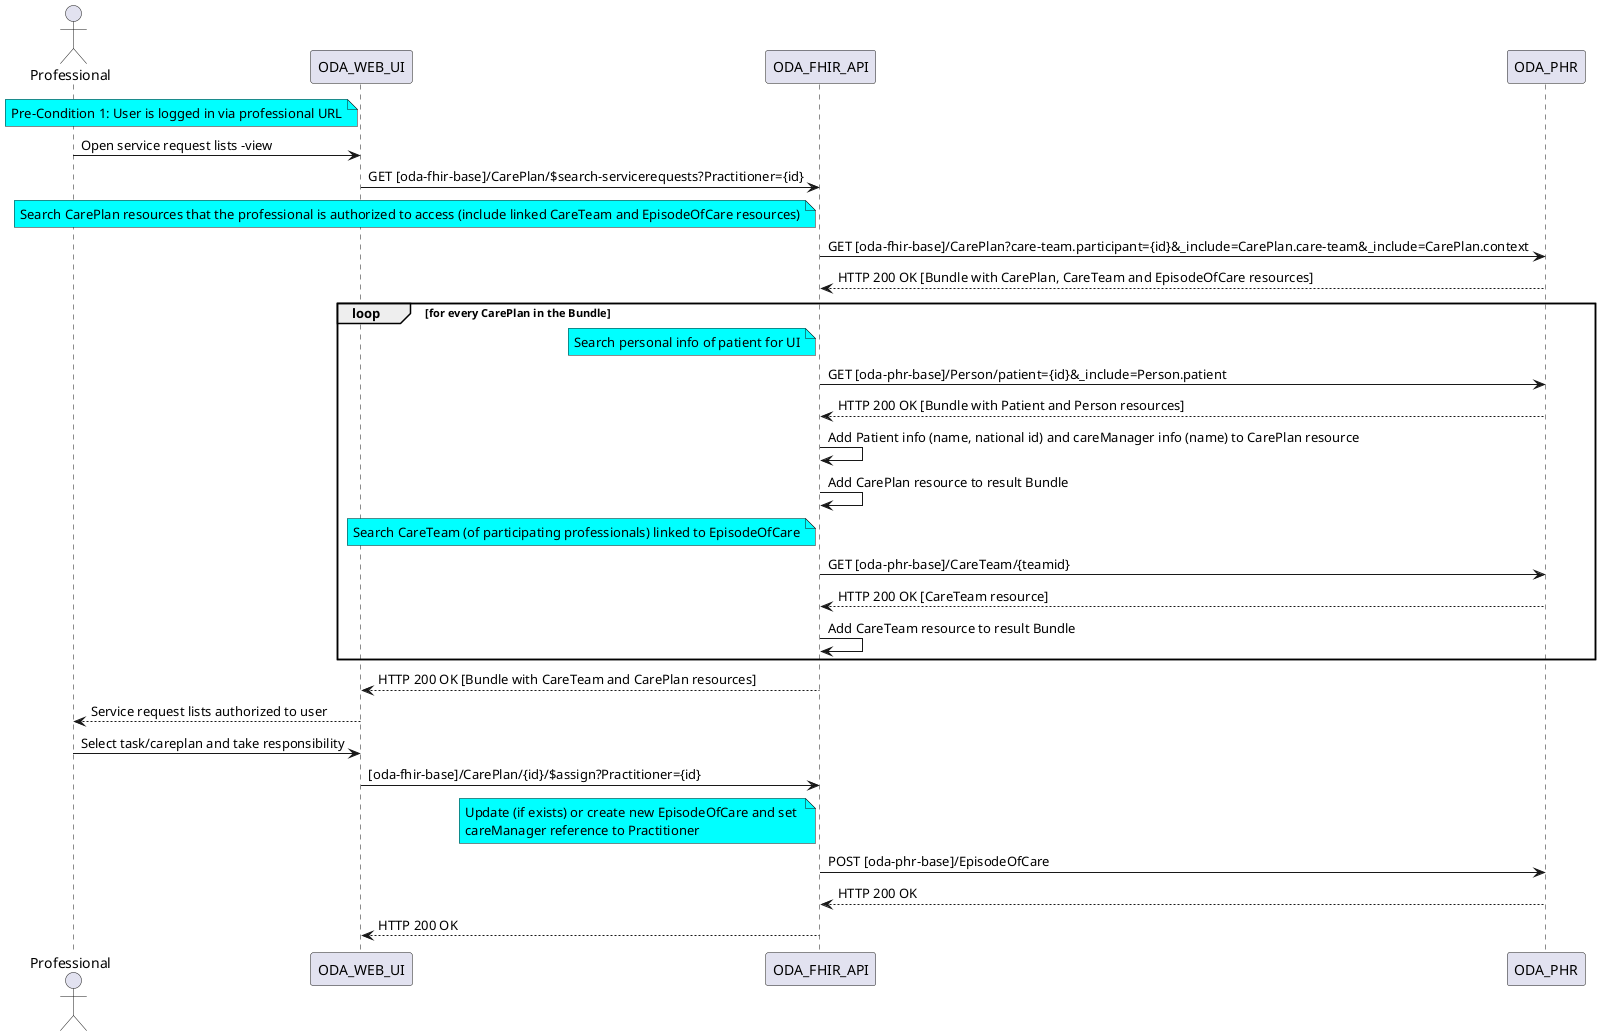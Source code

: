 @startuml
actor Professional

participant ODA_WEB_UI
participant ODA_FHIR_API
participant ODA_PHR

note left of ODA_WEB_UI #aqua
Pre-Condition 1: User is logged in via professional URL
end note

Professional -> ODA_WEB_UI: Open service request lists -view
ODA_WEB_UI -> ODA_FHIR_API: GET [oda-fhir-base]/CarePlan/$search-servicerequests?Practitioner={id}
note left of ODA_FHIR_API #aqua
Search CarePlan resources that the professional is authorized to access (include linked CareTeam and EpisodeOfCare resources)
end note
ODA_FHIR_API -> ODA_PHR: GET [oda-fhir-base]/CarePlan?care-team.participant={id}&_include=CarePlan.care-team&_include=CarePlan.context 

ODA_PHR --> ODA_FHIR_API: HTTP 200 OK [Bundle with CarePlan, CareTeam and EpisodeOfCare resources]

loop for every CarePlan in the Bundle
    note left of ODA_FHIR_API #aqua
        Search personal info of patient for UI
    end note
    ODA_FHIR_API -> ODA_PHR: GET [oda-phr-base]/Person/patient={id}&_include=Person.patient
    ODA_PHR --> ODA_FHIR_API: HTTP 200 OK [Bundle with Patient and Person resources]
    ODA_FHIR_API -> ODA_FHIR_API: Add Patient info (name, national id) and careManager info (name) to CarePlan resource
    
    ODA_FHIR_API -> ODA_FHIR_API: Add CarePlan resource to result Bundle
    note left of ODA_FHIR_API #aqua
        Search CareTeam (of participating professionals) linked to EpisodeOfCare
    end note
    
    ODA_FHIR_API -> ODA_PHR: GET [oda-phr-base]/CareTeam/{teamid}
    ODA_PHR --> ODA_FHIR_API: HTTP 200 OK [CareTeam resource]
    ODA_FHIR_API -> ODA_FHIR_API: Add CareTeam resource to result Bundle
end



ODA_FHIR_API --> ODA_WEB_UI: HTTP 200 OK [Bundle with CareTeam and CarePlan resources]
ODA_WEB_UI --> Professional: Service request lists authorized to user
Professional -> ODA_WEB_UI: Select task/careplan and take responsibility


ODA_WEB_UI -> ODA_FHIR_API: [oda-fhir-base]/CarePlan/{id}/$assign?Practitioner={id}

note left of ODA_FHIR_API #aqua
Update (if exists) or create new EpisodeOfCare and set 
careManager reference to Practitioner
end note
ODA_FHIR_API -> ODA_PHR: POST [oda-phr-base]/EpisodeOfCare
ODA_PHR --> ODA_FHIR_API: HTTP 200 OK
ODA_FHIR_API --> ODA_WEB_UI: HTTP 200 OK

@enduml
